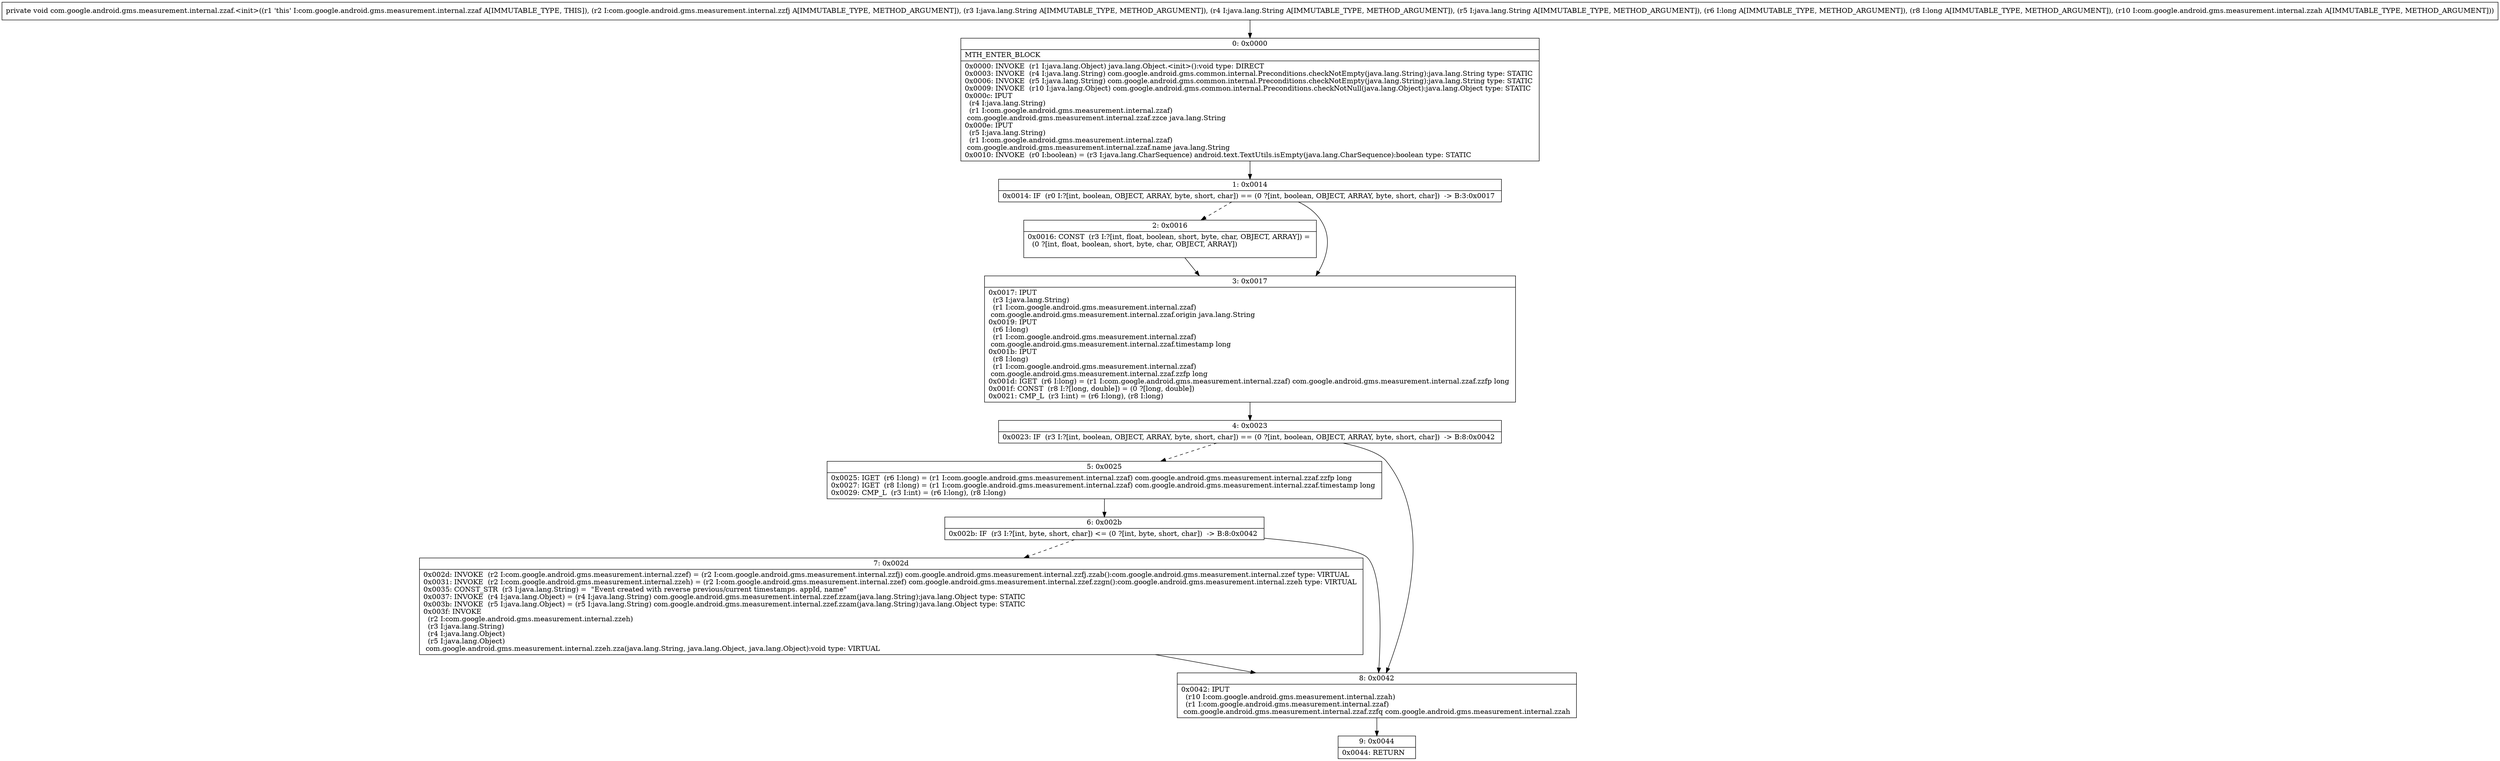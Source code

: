 digraph "CFG forcom.google.android.gms.measurement.internal.zzaf.\<init\>(Lcom\/google\/android\/gms\/measurement\/internal\/zzfj;Ljava\/lang\/String;Ljava\/lang\/String;Ljava\/lang\/String;JJLcom\/google\/android\/gms\/measurement\/internal\/zzah;)V" {
Node_0 [shape=record,label="{0\:\ 0x0000|MTH_ENTER_BLOCK\l|0x0000: INVOKE  (r1 I:java.lang.Object) java.lang.Object.\<init\>():void type: DIRECT \l0x0003: INVOKE  (r4 I:java.lang.String) com.google.android.gms.common.internal.Preconditions.checkNotEmpty(java.lang.String):java.lang.String type: STATIC \l0x0006: INVOKE  (r5 I:java.lang.String) com.google.android.gms.common.internal.Preconditions.checkNotEmpty(java.lang.String):java.lang.String type: STATIC \l0x0009: INVOKE  (r10 I:java.lang.Object) com.google.android.gms.common.internal.Preconditions.checkNotNull(java.lang.Object):java.lang.Object type: STATIC \l0x000c: IPUT  \l  (r4 I:java.lang.String)\l  (r1 I:com.google.android.gms.measurement.internal.zzaf)\l com.google.android.gms.measurement.internal.zzaf.zzce java.lang.String \l0x000e: IPUT  \l  (r5 I:java.lang.String)\l  (r1 I:com.google.android.gms.measurement.internal.zzaf)\l com.google.android.gms.measurement.internal.zzaf.name java.lang.String \l0x0010: INVOKE  (r0 I:boolean) = (r3 I:java.lang.CharSequence) android.text.TextUtils.isEmpty(java.lang.CharSequence):boolean type: STATIC \l}"];
Node_1 [shape=record,label="{1\:\ 0x0014|0x0014: IF  (r0 I:?[int, boolean, OBJECT, ARRAY, byte, short, char]) == (0 ?[int, boolean, OBJECT, ARRAY, byte, short, char])  \-\> B:3:0x0017 \l}"];
Node_2 [shape=record,label="{2\:\ 0x0016|0x0016: CONST  (r3 I:?[int, float, boolean, short, byte, char, OBJECT, ARRAY]) = \l  (0 ?[int, float, boolean, short, byte, char, OBJECT, ARRAY])\l \l}"];
Node_3 [shape=record,label="{3\:\ 0x0017|0x0017: IPUT  \l  (r3 I:java.lang.String)\l  (r1 I:com.google.android.gms.measurement.internal.zzaf)\l com.google.android.gms.measurement.internal.zzaf.origin java.lang.String \l0x0019: IPUT  \l  (r6 I:long)\l  (r1 I:com.google.android.gms.measurement.internal.zzaf)\l com.google.android.gms.measurement.internal.zzaf.timestamp long \l0x001b: IPUT  \l  (r8 I:long)\l  (r1 I:com.google.android.gms.measurement.internal.zzaf)\l com.google.android.gms.measurement.internal.zzaf.zzfp long \l0x001d: IGET  (r6 I:long) = (r1 I:com.google.android.gms.measurement.internal.zzaf) com.google.android.gms.measurement.internal.zzaf.zzfp long \l0x001f: CONST  (r8 I:?[long, double]) = (0 ?[long, double]) \l0x0021: CMP_L  (r3 I:int) = (r6 I:long), (r8 I:long) \l}"];
Node_4 [shape=record,label="{4\:\ 0x0023|0x0023: IF  (r3 I:?[int, boolean, OBJECT, ARRAY, byte, short, char]) == (0 ?[int, boolean, OBJECT, ARRAY, byte, short, char])  \-\> B:8:0x0042 \l}"];
Node_5 [shape=record,label="{5\:\ 0x0025|0x0025: IGET  (r6 I:long) = (r1 I:com.google.android.gms.measurement.internal.zzaf) com.google.android.gms.measurement.internal.zzaf.zzfp long \l0x0027: IGET  (r8 I:long) = (r1 I:com.google.android.gms.measurement.internal.zzaf) com.google.android.gms.measurement.internal.zzaf.timestamp long \l0x0029: CMP_L  (r3 I:int) = (r6 I:long), (r8 I:long) \l}"];
Node_6 [shape=record,label="{6\:\ 0x002b|0x002b: IF  (r3 I:?[int, byte, short, char]) \<= (0 ?[int, byte, short, char])  \-\> B:8:0x0042 \l}"];
Node_7 [shape=record,label="{7\:\ 0x002d|0x002d: INVOKE  (r2 I:com.google.android.gms.measurement.internal.zzef) = (r2 I:com.google.android.gms.measurement.internal.zzfj) com.google.android.gms.measurement.internal.zzfj.zzab():com.google.android.gms.measurement.internal.zzef type: VIRTUAL \l0x0031: INVOKE  (r2 I:com.google.android.gms.measurement.internal.zzeh) = (r2 I:com.google.android.gms.measurement.internal.zzef) com.google.android.gms.measurement.internal.zzef.zzgn():com.google.android.gms.measurement.internal.zzeh type: VIRTUAL \l0x0035: CONST_STR  (r3 I:java.lang.String) =  \"Event created with reverse previous\/current timestamps. appId, name\" \l0x0037: INVOKE  (r4 I:java.lang.Object) = (r4 I:java.lang.String) com.google.android.gms.measurement.internal.zzef.zzam(java.lang.String):java.lang.Object type: STATIC \l0x003b: INVOKE  (r5 I:java.lang.Object) = (r5 I:java.lang.String) com.google.android.gms.measurement.internal.zzef.zzam(java.lang.String):java.lang.Object type: STATIC \l0x003f: INVOKE  \l  (r2 I:com.google.android.gms.measurement.internal.zzeh)\l  (r3 I:java.lang.String)\l  (r4 I:java.lang.Object)\l  (r5 I:java.lang.Object)\l com.google.android.gms.measurement.internal.zzeh.zza(java.lang.String, java.lang.Object, java.lang.Object):void type: VIRTUAL \l}"];
Node_8 [shape=record,label="{8\:\ 0x0042|0x0042: IPUT  \l  (r10 I:com.google.android.gms.measurement.internal.zzah)\l  (r1 I:com.google.android.gms.measurement.internal.zzaf)\l com.google.android.gms.measurement.internal.zzaf.zzfq com.google.android.gms.measurement.internal.zzah \l}"];
Node_9 [shape=record,label="{9\:\ 0x0044|0x0044: RETURN   \l}"];
MethodNode[shape=record,label="{private void com.google.android.gms.measurement.internal.zzaf.\<init\>((r1 'this' I:com.google.android.gms.measurement.internal.zzaf A[IMMUTABLE_TYPE, THIS]), (r2 I:com.google.android.gms.measurement.internal.zzfj A[IMMUTABLE_TYPE, METHOD_ARGUMENT]), (r3 I:java.lang.String A[IMMUTABLE_TYPE, METHOD_ARGUMENT]), (r4 I:java.lang.String A[IMMUTABLE_TYPE, METHOD_ARGUMENT]), (r5 I:java.lang.String A[IMMUTABLE_TYPE, METHOD_ARGUMENT]), (r6 I:long A[IMMUTABLE_TYPE, METHOD_ARGUMENT]), (r8 I:long A[IMMUTABLE_TYPE, METHOD_ARGUMENT]), (r10 I:com.google.android.gms.measurement.internal.zzah A[IMMUTABLE_TYPE, METHOD_ARGUMENT])) }"];
MethodNode -> Node_0;
Node_0 -> Node_1;
Node_1 -> Node_2[style=dashed];
Node_1 -> Node_3;
Node_2 -> Node_3;
Node_3 -> Node_4;
Node_4 -> Node_5[style=dashed];
Node_4 -> Node_8;
Node_5 -> Node_6;
Node_6 -> Node_7[style=dashed];
Node_6 -> Node_8;
Node_7 -> Node_8;
Node_8 -> Node_9;
}

